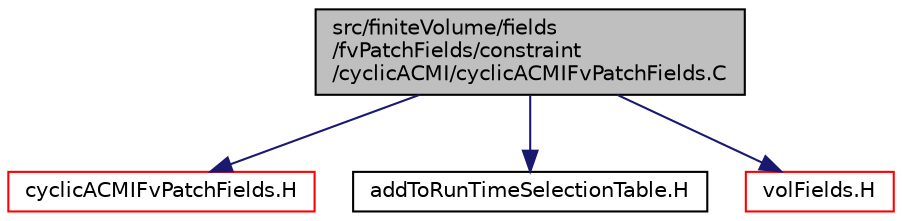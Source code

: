 digraph "src/finiteVolume/fields/fvPatchFields/constraint/cyclicACMI/cyclicACMIFvPatchFields.C"
{
  bgcolor="transparent";
  edge [fontname="Helvetica",fontsize="10",labelfontname="Helvetica",labelfontsize="10"];
  node [fontname="Helvetica",fontsize="10",shape=record];
  Node0 [label="src/finiteVolume/fields\l/fvPatchFields/constraint\l/cyclicACMI/cyclicACMIFvPatchFields.C",height=0.2,width=0.4,color="black", fillcolor="grey75", style="filled", fontcolor="black"];
  Node0 -> Node1 [color="midnightblue",fontsize="10",style="solid",fontname="Helvetica"];
  Node1 [label="cyclicACMIFvPatchFields.H",height=0.2,width=0.4,color="red",URL="$a01712.html"];
  Node0 -> Node266 [color="midnightblue",fontsize="10",style="solid",fontname="Helvetica"];
  Node266 [label="addToRunTimeSelectionTable.H",height=0.2,width=0.4,color="black",URL="$a09989.html",tooltip="Macros for easy insertion into run-time selection tables. "];
  Node0 -> Node267 [color="midnightblue",fontsize="10",style="solid",fontname="Helvetica"];
  Node267 [label="volFields.H",height=0.2,width=0.4,color="red",URL="$a02912.html"];
}
